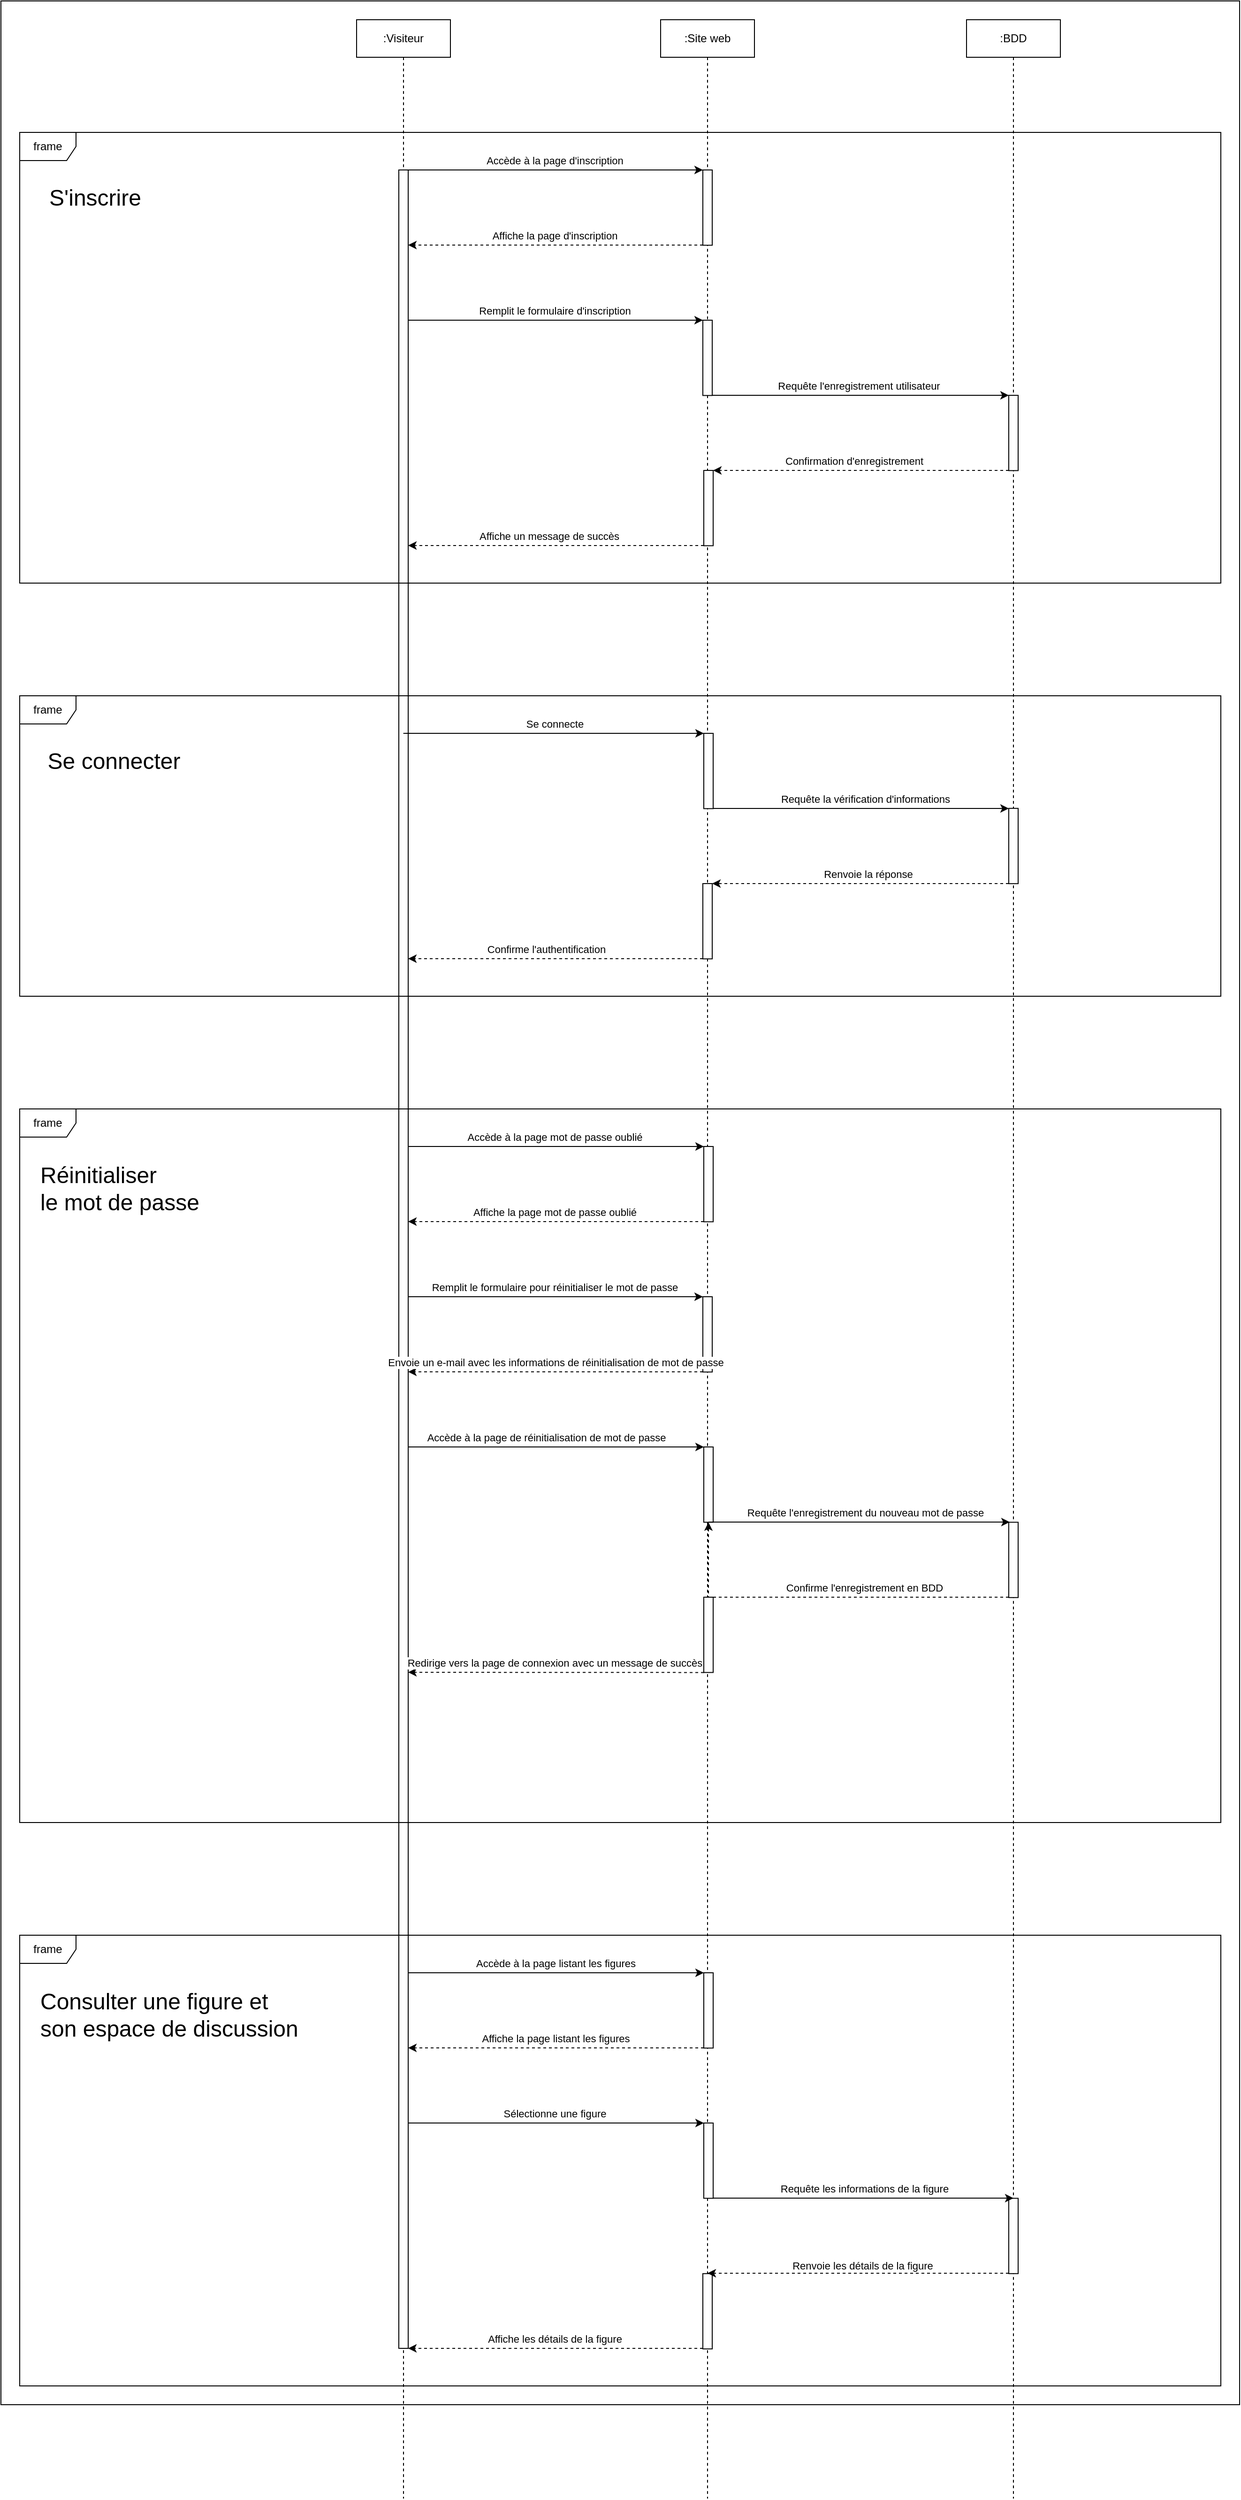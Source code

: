 <mxfile version="21.5.2" type="device">
  <diagram name="Page-1" id="AlQgFYiAesxGKjzgry_K">
    <mxGraphModel dx="3217" dy="1243" grid="1" gridSize="10" guides="1" tooltips="1" connect="1" arrows="1" fold="1" page="1" pageScale="1" pageWidth="827" pageHeight="1169" math="0" shadow="0">
      <root>
        <mxCell id="0" />
        <mxCell id="1" parent="0" />
        <mxCell id="B6xTi430lZFlDptCgqHK-29" value="" style="rounded=0;whiteSpace=wrap;html=1;movable=1;resizable=1;rotatable=1;deletable=1;editable=1;locked=0;connectable=1;labelBackgroundColor=none;" vertex="1" parent="1">
          <mxGeometry x="-340" y="180" width="1320" height="2560" as="geometry" />
        </mxCell>
        <mxCell id="Edj0TxdFYXE61bS8NGij-17" style="edgeStyle=elbowEdgeStyle;rounded=0;orthogonalLoop=1;jettySize=auto;html=1;elbow=vertical;curved=0;" parent="1" target="Edj0TxdFYXE61bS8NGij-15" edge="1">
          <mxGeometry relative="1" as="geometry">
            <mxPoint x="88.833" y="1400" as="sourcePoint" />
            <Array as="points">
              <mxPoint x="250" y="1400" />
            </Array>
          </mxGeometry>
        </mxCell>
        <mxCell id="Edj0TxdFYXE61bS8NGij-18" value="Accède à la page mot de passe oublié" style="edgeLabel;html=1;align=center;verticalAlign=middle;resizable=0;points=[];" parent="Edj0TxdFYXE61bS8NGij-17" vertex="1" connectable="0">
          <mxGeometry x="-0.276" relative="1" as="geometry">
            <mxPoint x="45" y="-10" as="offset" />
          </mxGeometry>
        </mxCell>
        <mxCell id="VzBomBVX7HgXpCq8d6OW-27" value=":Visiteur" style="shape=umlLifeline;perimeter=lifelinePerimeter;whiteSpace=wrap;html=1;container=1;dropTarget=0;collapsible=0;recursiveResize=0;outlineConnect=0;portConstraint=eastwest;newEdgeStyle={&quot;edgeStyle&quot;:&quot;elbowEdgeStyle&quot;,&quot;elbow&quot;:&quot;vertical&quot;,&quot;curved&quot;:0,&quot;rounded&quot;:0};" parent="1" vertex="1">
          <mxGeometry x="39" y="200" width="100" height="2640" as="geometry" />
        </mxCell>
        <mxCell id="VzBomBVX7HgXpCq8d6OW-50" value="" style="html=1;points=[];perimeter=orthogonalPerimeter;outlineConnect=0;targetShapes=umlLifeline;portConstraint=eastwest;newEdgeStyle={&quot;edgeStyle&quot;:&quot;elbowEdgeStyle&quot;,&quot;elbow&quot;:&quot;vertical&quot;,&quot;curved&quot;:0,&quot;rounded&quot;:0};" parent="VzBomBVX7HgXpCq8d6OW-27" vertex="1">
          <mxGeometry x="45" y="160" width="10" height="2320" as="geometry" />
        </mxCell>
        <mxCell id="VzBomBVX7HgXpCq8d6OW-28" value=":Site web" style="shape=umlLifeline;perimeter=lifelinePerimeter;whiteSpace=wrap;html=1;container=1;dropTarget=0;collapsible=0;recursiveResize=0;outlineConnect=0;portConstraint=eastwest;newEdgeStyle={&quot;edgeStyle&quot;:&quot;elbowEdgeStyle&quot;,&quot;elbow&quot;:&quot;vertical&quot;,&quot;curved&quot;:0,&quot;rounded&quot;:0};" parent="1" vertex="1">
          <mxGeometry x="363" y="200" width="100" height="2640" as="geometry" />
        </mxCell>
        <mxCell id="VzBomBVX7HgXpCq8d6OW-47" value="" style="html=1;points=[];perimeter=orthogonalPerimeter;outlineConnect=0;targetShapes=umlLifeline;portConstraint=eastwest;newEdgeStyle={&quot;edgeStyle&quot;:&quot;elbowEdgeStyle&quot;,&quot;elbow&quot;:&quot;vertical&quot;,&quot;curved&quot;:0,&quot;rounded&quot;:0};" parent="VzBomBVX7HgXpCq8d6OW-28" vertex="1">
          <mxGeometry x="45" y="160" width="10" height="80.2" as="geometry" />
        </mxCell>
        <mxCell id="K-DtrOPmyeC8XMphnXIH-2" value="" style="html=1;points=[];perimeter=orthogonalPerimeter;outlineConnect=0;targetShapes=umlLifeline;portConstraint=eastwest;newEdgeStyle={&quot;edgeStyle&quot;:&quot;elbowEdgeStyle&quot;,&quot;elbow&quot;:&quot;vertical&quot;,&quot;curved&quot;:0,&quot;rounded&quot;:0};" parent="VzBomBVX7HgXpCq8d6OW-28" vertex="1">
          <mxGeometry x="45" y="320" width="10" height="80.2" as="geometry" />
        </mxCell>
        <mxCell id="drv3APGmW7GYEXX_s7Kb-21" value="" style="html=1;points=[];perimeter=orthogonalPerimeter;outlineConnect=0;targetShapes=umlLifeline;portConstraint=eastwest;newEdgeStyle={&quot;edgeStyle&quot;:&quot;elbowEdgeStyle&quot;,&quot;elbow&quot;:&quot;vertical&quot;,&quot;curved&quot;:0,&quot;rounded&quot;:0};" parent="VzBomBVX7HgXpCq8d6OW-28" vertex="1">
          <mxGeometry x="46" y="2240" width="10" height="80.2" as="geometry" />
        </mxCell>
        <mxCell id="drv3APGmW7GYEXX_s7Kb-27" value="" style="html=1;points=[];perimeter=orthogonalPerimeter;outlineConnect=0;targetShapes=umlLifeline;portConstraint=eastwest;newEdgeStyle={&quot;edgeStyle&quot;:&quot;elbowEdgeStyle&quot;,&quot;elbow&quot;:&quot;vertical&quot;,&quot;curved&quot;:0,&quot;rounded&quot;:0};" parent="VzBomBVX7HgXpCq8d6OW-28" vertex="1">
          <mxGeometry x="45" y="2400.4" width="10" height="80.2" as="geometry" />
        </mxCell>
        <mxCell id="Edj0TxdFYXE61bS8NGij-8" value="" style="html=1;points=[];perimeter=orthogonalPerimeter;outlineConnect=0;targetShapes=umlLifeline;portConstraint=eastwest;newEdgeStyle={&quot;edgeStyle&quot;:&quot;elbowEdgeStyle&quot;,&quot;elbow&quot;:&quot;vertical&quot;,&quot;curved&quot;:0,&quot;rounded&quot;:0};" parent="VzBomBVX7HgXpCq8d6OW-28" vertex="1">
          <mxGeometry x="46" y="480" width="10" height="80.2" as="geometry" />
        </mxCell>
        <mxCell id="Edj0TxdFYXE61bS8NGij-15" value="" style="html=1;points=[];perimeter=orthogonalPerimeter;outlineConnect=0;targetShapes=umlLifeline;portConstraint=eastwest;newEdgeStyle={&quot;edgeStyle&quot;:&quot;elbowEdgeStyle&quot;,&quot;elbow&quot;:&quot;vertical&quot;,&quot;curved&quot;:0,&quot;rounded&quot;:0};" parent="VzBomBVX7HgXpCq8d6OW-28" vertex="1">
          <mxGeometry x="46" y="1200" width="10" height="80.2" as="geometry" />
        </mxCell>
        <mxCell id="Edj0TxdFYXE61bS8NGij-21" value="" style="html=1;points=[];perimeter=orthogonalPerimeter;outlineConnect=0;targetShapes=umlLifeline;portConstraint=eastwest;newEdgeStyle={&quot;edgeStyle&quot;:&quot;elbowEdgeStyle&quot;,&quot;elbow&quot;:&quot;vertical&quot;,&quot;curved&quot;:0,&quot;rounded&quot;:0};" parent="VzBomBVX7HgXpCq8d6OW-28" vertex="1">
          <mxGeometry x="45" y="1360" width="10" height="80.2" as="geometry" />
        </mxCell>
        <mxCell id="Edj0TxdFYXE61bS8NGij-28" value="" style="html=1;points=[];perimeter=orthogonalPerimeter;outlineConnect=0;targetShapes=umlLifeline;portConstraint=eastwest;newEdgeStyle={&quot;edgeStyle&quot;:&quot;elbowEdgeStyle&quot;,&quot;elbow&quot;:&quot;vertical&quot;,&quot;curved&quot;:0,&quot;rounded&quot;:0};" parent="VzBomBVX7HgXpCq8d6OW-28" vertex="1">
          <mxGeometry x="46" y="2080" width="10" height="80.2" as="geometry" />
        </mxCell>
        <mxCell id="mK7OmSGrJ99h75W3Krdq-23" value="" style="html=1;points=[];perimeter=orthogonalPerimeter;outlineConnect=0;targetShapes=umlLifeline;portConstraint=eastwest;newEdgeStyle={&quot;edgeStyle&quot;:&quot;elbowEdgeStyle&quot;,&quot;elbow&quot;:&quot;vertical&quot;,&quot;curved&quot;:0,&quot;rounded&quot;:0};" parent="VzBomBVX7HgXpCq8d6OW-28" vertex="1">
          <mxGeometry x="46" y="1520" width="10" height="80.2" as="geometry" />
        </mxCell>
        <mxCell id="drv3APGmW7GYEXX_s7Kb-1" value=":BDD" style="shape=umlLifeline;perimeter=lifelinePerimeter;whiteSpace=wrap;html=1;container=1;dropTarget=0;collapsible=0;recursiveResize=0;outlineConnect=0;portConstraint=eastwest;newEdgeStyle={&quot;edgeStyle&quot;:&quot;elbowEdgeStyle&quot;,&quot;elbow&quot;:&quot;vertical&quot;,&quot;curved&quot;:0,&quot;rounded&quot;:0};" parent="1" vertex="1">
          <mxGeometry x="689" y="200" width="100" height="2640" as="geometry" />
        </mxCell>
        <mxCell id="drv3APGmW7GYEXX_s7Kb-24" value="" style="html=1;points=[];perimeter=orthogonalPerimeter;outlineConnect=0;targetShapes=umlLifeline;portConstraint=eastwest;newEdgeStyle={&quot;edgeStyle&quot;:&quot;elbowEdgeStyle&quot;,&quot;elbow&quot;:&quot;vertical&quot;,&quot;curved&quot;:0,&quot;rounded&quot;:0};" parent="drv3APGmW7GYEXX_s7Kb-1" vertex="1">
          <mxGeometry x="45" y="2320.2" width="10" height="80.2" as="geometry" />
        </mxCell>
        <mxCell id="Edj0TxdFYXE61bS8NGij-5" value="" style="html=1;points=[];perimeter=orthogonalPerimeter;outlineConnect=0;targetShapes=umlLifeline;portConstraint=eastwest;newEdgeStyle={&quot;edgeStyle&quot;:&quot;elbowEdgeStyle&quot;,&quot;elbow&quot;:&quot;vertical&quot;,&quot;curved&quot;:0,&quot;rounded&quot;:0};" parent="drv3APGmW7GYEXX_s7Kb-1" vertex="1">
          <mxGeometry x="45" y="400" width="10" height="80.2" as="geometry" />
        </mxCell>
        <mxCell id="mK7OmSGrJ99h75W3Krdq-13" value="" style="html=1;points=[];perimeter=orthogonalPerimeter;outlineConnect=0;targetShapes=umlLifeline;portConstraint=eastwest;newEdgeStyle={&quot;edgeStyle&quot;:&quot;elbowEdgeStyle&quot;,&quot;elbow&quot;:&quot;vertical&quot;,&quot;curved&quot;:0,&quot;rounded&quot;:0};" parent="drv3APGmW7GYEXX_s7Kb-1" vertex="1">
          <mxGeometry x="45" y="839.9" width="10" height="80.2" as="geometry" />
        </mxCell>
        <mxCell id="mK7OmSGrJ99h75W3Krdq-21" value="" style="html=1;points=[];perimeter=orthogonalPerimeter;outlineConnect=0;targetShapes=umlLifeline;portConstraint=eastwest;newEdgeStyle={&quot;edgeStyle&quot;:&quot;elbowEdgeStyle&quot;,&quot;elbow&quot;:&quot;vertical&quot;,&quot;curved&quot;:0,&quot;rounded&quot;:0};" parent="drv3APGmW7GYEXX_s7Kb-1" vertex="1">
          <mxGeometry x="45" y="1600.2" width="10" height="80.2" as="geometry" />
        </mxCell>
        <mxCell id="drv3APGmW7GYEXX_s7Kb-58" value="frame" style="shape=umlFrame;whiteSpace=wrap;html=1;pointerEvents=0;" parent="1" vertex="1">
          <mxGeometry x="-320" y="2240" width="1280" height="480" as="geometry" />
        </mxCell>
        <mxCell id="drv3APGmW7GYEXX_s7Kb-59" value="&lt;div&gt;Consulter une figure et&lt;/div&gt;&lt;div&gt;son espace de discussion&lt;br&gt;&lt;/div&gt;" style="text;html=1;align=left;verticalAlign=middle;resizable=0;points=[];autosize=1;strokeColor=none;fillColor=none;fontSize=24;" parent="1" vertex="1">
          <mxGeometry x="-300" y="2290" width="300" height="70" as="geometry" />
        </mxCell>
        <mxCell id="drv3APGmW7GYEXX_s7Kb-60" value="frame" style="shape=umlFrame;whiteSpace=wrap;html=1;pointerEvents=0;" parent="1" vertex="1">
          <mxGeometry x="-320" y="320" width="1280" height="480" as="geometry" />
        </mxCell>
        <mxCell id="drv3APGmW7GYEXX_s7Kb-61" value="S&#39;inscrire" style="text;html=1;align=center;verticalAlign=middle;resizable=0;points=[];autosize=1;strokeColor=none;fillColor=none;fontSize=24;" parent="1" vertex="1">
          <mxGeometry x="-300" y="370" width="120" height="40" as="geometry" />
        </mxCell>
        <mxCell id="Edj0TxdFYXE61bS8NGij-1" style="edgeStyle=elbowEdgeStyle;rounded=0;orthogonalLoop=1;jettySize=auto;html=1;elbow=vertical;curved=0;dashed=1;" parent="1" source="VzBomBVX7HgXpCq8d6OW-47" edge="1">
          <mxGeometry relative="1" as="geometry">
            <mxPoint x="94" y="440" as="targetPoint" />
            <Array as="points">
              <mxPoint x="270" y="440" />
            </Array>
          </mxGeometry>
        </mxCell>
        <mxCell id="Edj0TxdFYXE61bS8NGij-2" value="Affiche la page d&#39;inscription" style="edgeLabel;html=1;align=center;verticalAlign=middle;resizable=0;points=[];" parent="Edj0TxdFYXE61bS8NGij-1" vertex="1" connectable="0">
          <mxGeometry x="-0.232" y="-1" relative="1" as="geometry">
            <mxPoint x="-38" y="-9" as="offset" />
          </mxGeometry>
        </mxCell>
        <mxCell id="Edj0TxdFYXE61bS8NGij-3" style="edgeStyle=elbowEdgeStyle;rounded=0;orthogonalLoop=1;jettySize=auto;html=1;elbow=vertical;curved=0;" parent="1" target="K-DtrOPmyeC8XMphnXIH-2" edge="1">
          <mxGeometry relative="1" as="geometry">
            <mxPoint x="94" y="520" as="sourcePoint" />
            <Array as="points">
              <mxPoint x="310" y="520" />
            </Array>
          </mxGeometry>
        </mxCell>
        <mxCell id="Edj0TxdFYXE61bS8NGij-4" value="Remplit le formulaire d&#39;inscription" style="edgeLabel;html=1;align=center;verticalAlign=middle;resizable=0;points=[];" parent="Edj0TxdFYXE61bS8NGij-3" vertex="1" connectable="0">
          <mxGeometry x="-0.396" y="1" relative="1" as="geometry">
            <mxPoint x="61" y="-9" as="offset" />
          </mxGeometry>
        </mxCell>
        <mxCell id="Edj0TxdFYXE61bS8NGij-6" style="edgeStyle=elbowEdgeStyle;rounded=0;orthogonalLoop=1;jettySize=auto;html=1;elbow=vertical;curved=0;" parent="1" source="K-DtrOPmyeC8XMphnXIH-2" target="Edj0TxdFYXE61bS8NGij-5" edge="1">
          <mxGeometry relative="1" as="geometry" />
        </mxCell>
        <mxCell id="Edj0TxdFYXE61bS8NGij-7" value="Requête l&#39;enregistrement utilisateur" style="edgeLabel;html=1;align=center;verticalAlign=middle;resizable=0;points=[];" parent="Edj0TxdFYXE61bS8NGij-6" vertex="1" connectable="0">
          <mxGeometry x="-0.365" y="-1" relative="1" as="geometry">
            <mxPoint x="55" y="-11" as="offset" />
          </mxGeometry>
        </mxCell>
        <mxCell id="Edj0TxdFYXE61bS8NGij-9" style="edgeStyle=elbowEdgeStyle;rounded=0;orthogonalLoop=1;jettySize=auto;html=1;elbow=vertical;curved=0;dashed=1;" parent="1" source="Edj0TxdFYXE61bS8NGij-5" target="Edj0TxdFYXE61bS8NGij-8" edge="1">
          <mxGeometry relative="1" as="geometry" />
        </mxCell>
        <mxCell id="Edj0TxdFYXE61bS8NGij-10" value="Confirmation d&#39;enregistrement" style="edgeLabel;html=1;align=center;verticalAlign=middle;resizable=0;points=[];" parent="Edj0TxdFYXE61bS8NGij-9" vertex="1" connectable="0">
          <mxGeometry x="0.248" y="1" relative="1" as="geometry">
            <mxPoint x="31" y="-11" as="offset" />
          </mxGeometry>
        </mxCell>
        <mxCell id="Edj0TxdFYXE61bS8NGij-11" style="edgeStyle=elbowEdgeStyle;rounded=0;orthogonalLoop=1;jettySize=auto;html=1;elbow=vertical;curved=0;dashed=1;" parent="1" source="Edj0TxdFYXE61bS8NGij-8" edge="1">
          <mxGeometry relative="1" as="geometry">
            <mxPoint x="94" y="760" as="targetPoint" />
            <Array as="points">
              <mxPoint x="270" y="760" />
            </Array>
          </mxGeometry>
        </mxCell>
        <mxCell id="Edj0TxdFYXE61bS8NGij-12" value="Affiche un message de succès" style="edgeLabel;html=1;align=center;verticalAlign=middle;resizable=0;points=[];" parent="Edj0TxdFYXE61bS8NGij-11" vertex="1" connectable="0">
          <mxGeometry x="0.048" y="-2" relative="1" as="geometry">
            <mxPoint y="-8" as="offset" />
          </mxGeometry>
        </mxCell>
        <mxCell id="Edj0TxdFYXE61bS8NGij-13" style="edgeStyle=elbowEdgeStyle;rounded=0;orthogonalLoop=1;jettySize=auto;html=1;elbow=vertical;curved=0;" parent="1" source="VzBomBVX7HgXpCq8d6OW-50" target="VzBomBVX7HgXpCq8d6OW-47" edge="1">
          <mxGeometry relative="1" as="geometry">
            <Array as="points">
              <mxPoint x="220" y="360" />
            </Array>
          </mxGeometry>
        </mxCell>
        <mxCell id="Edj0TxdFYXE61bS8NGij-14" value="Accède à la page d&#39;inscription" style="edgeLabel;html=1;align=center;verticalAlign=middle;resizable=0;points=[];" parent="Edj0TxdFYXE61bS8NGij-13" vertex="1" connectable="0">
          <mxGeometry x="-0.068" y="2" relative="1" as="geometry">
            <mxPoint x="9" y="-8" as="offset" />
          </mxGeometry>
        </mxCell>
        <mxCell id="Edj0TxdFYXE61bS8NGij-19" style="edgeStyle=elbowEdgeStyle;rounded=0;orthogonalLoop=1;jettySize=auto;html=1;elbow=vertical;curved=0;dashed=1;" parent="1" source="Edj0TxdFYXE61bS8NGij-15" edge="1">
          <mxGeometry relative="1" as="geometry">
            <mxPoint x="94" y="1480" as="targetPoint" />
            <Array as="points">
              <mxPoint x="230" y="1480" />
            </Array>
          </mxGeometry>
        </mxCell>
        <mxCell id="Edj0TxdFYXE61bS8NGij-20" value="Affiche la page mot de passe oublié" style="edgeLabel;html=1;align=center;verticalAlign=middle;resizable=0;points=[];" parent="Edj0TxdFYXE61bS8NGij-19" vertex="1" connectable="0">
          <mxGeometry x="0.467" y="-2" relative="1" as="geometry">
            <mxPoint x="72" y="-8" as="offset" />
          </mxGeometry>
        </mxCell>
        <mxCell id="Edj0TxdFYXE61bS8NGij-22" style="edgeStyle=elbowEdgeStyle;rounded=0;orthogonalLoop=1;jettySize=auto;html=1;elbow=vertical;curved=0;" parent="1" target="Edj0TxdFYXE61bS8NGij-21" edge="1">
          <mxGeometry relative="1" as="geometry">
            <mxPoint x="94" y="1560" as="sourcePoint" />
            <Array as="points">
              <mxPoint x="270" y="1560" />
            </Array>
          </mxGeometry>
        </mxCell>
        <mxCell id="Edj0TxdFYXE61bS8NGij-23" value="Remplit le formulaire pour réinitialiser le mot de passe" style="edgeLabel;html=1;align=center;verticalAlign=middle;resizable=0;points=[];" parent="Edj0TxdFYXE61bS8NGij-22" vertex="1" connectable="0">
          <mxGeometry x="0.306" relative="1" as="geometry">
            <mxPoint x="-49" y="-10" as="offset" />
          </mxGeometry>
        </mxCell>
        <mxCell id="Edj0TxdFYXE61bS8NGij-24" style="edgeStyle=elbowEdgeStyle;rounded=0;orthogonalLoop=1;jettySize=auto;html=1;elbow=vertical;curved=0;dashed=1;" parent="1" source="Edj0TxdFYXE61bS8NGij-21" edge="1">
          <mxGeometry relative="1" as="geometry">
            <mxPoint x="94" y="1640" as="targetPoint" />
            <Array as="points">
              <mxPoint x="210" y="1640" />
            </Array>
          </mxGeometry>
        </mxCell>
        <mxCell id="Edj0TxdFYXE61bS8NGij-25" value="Envoie un e-mail avec les informations de réinitialisation de mot de passe" style="edgeLabel;html=1;align=center;verticalAlign=middle;resizable=0;points=[];" parent="Edj0TxdFYXE61bS8NGij-24" vertex="1" connectable="0">
          <mxGeometry x="0.138" relative="1" as="geometry">
            <mxPoint x="21" y="-10" as="offset" />
          </mxGeometry>
        </mxCell>
        <mxCell id="Edj0TxdFYXE61bS8NGij-26" value="frame" style="shape=umlFrame;whiteSpace=wrap;html=1;pointerEvents=0;" parent="1" vertex="1">
          <mxGeometry x="-320" y="1360" width="1280" height="760" as="geometry" />
        </mxCell>
        <mxCell id="Edj0TxdFYXE61bS8NGij-27" value="&lt;div&gt;Réinitialiser&lt;/div&gt;&lt;div&gt;le mot de passe&lt;/div&gt;" style="text;html=1;align=left;verticalAlign=middle;resizable=0;points=[];autosize=1;strokeColor=none;fillColor=none;fontSize=24;" parent="1" vertex="1">
          <mxGeometry x="-300" y="1410" width="190" height="70" as="geometry" />
        </mxCell>
        <mxCell id="Edj0TxdFYXE61bS8NGij-29" style="edgeStyle=elbowEdgeStyle;rounded=0;orthogonalLoop=1;jettySize=auto;html=1;elbow=vertical;curved=0;" parent="1" target="Edj0TxdFYXE61bS8NGij-28" edge="1">
          <mxGeometry relative="1" as="geometry">
            <mxPoint x="94" y="2280" as="sourcePoint" />
            <Array as="points">
              <mxPoint x="320" y="2280" />
            </Array>
          </mxGeometry>
        </mxCell>
        <mxCell id="Edj0TxdFYXE61bS8NGij-30" value="Accède à la page listant les figures" style="edgeLabel;html=1;align=center;verticalAlign=middle;resizable=0;points=[];" parent="Edj0TxdFYXE61bS8NGij-29" vertex="1" connectable="0">
          <mxGeometry x="-0.324" relative="1" as="geometry">
            <mxPoint x="50" y="-10" as="offset" />
          </mxGeometry>
        </mxCell>
        <mxCell id="Edj0TxdFYXE61bS8NGij-31" style="edgeStyle=elbowEdgeStyle;rounded=0;orthogonalLoop=1;jettySize=auto;html=1;elbow=vertical;curved=0;dashed=1;" parent="1" source="Edj0TxdFYXE61bS8NGij-28" edge="1">
          <mxGeometry relative="1" as="geometry">
            <mxPoint x="94" y="2360" as="targetPoint" />
            <Array as="points">
              <mxPoint x="310" y="2360" />
            </Array>
          </mxGeometry>
        </mxCell>
        <mxCell id="Edj0TxdFYXE61bS8NGij-32" value="Affiche la page listant les figures" style="edgeLabel;html=1;align=center;verticalAlign=middle;resizable=0;points=[];" parent="Edj0TxdFYXE61bS8NGij-31" vertex="1" connectable="0">
          <mxGeometry x="0.477" y="2" relative="1" as="geometry">
            <mxPoint x="74" y="-12" as="offset" />
          </mxGeometry>
        </mxCell>
        <mxCell id="mK7OmSGrJ99h75W3Krdq-1" style="edgeStyle=elbowEdgeStyle;rounded=0;orthogonalLoop=1;jettySize=auto;html=1;elbow=vertical;curved=0;" parent="1" target="mK7OmSGrJ99h75W3Krdq-3" edge="1">
          <mxGeometry relative="1" as="geometry">
            <mxPoint x="88.833" y="960" as="sourcePoint" />
            <Array as="points">
              <mxPoint x="250" y="960" />
            </Array>
          </mxGeometry>
        </mxCell>
        <mxCell id="mK7OmSGrJ99h75W3Krdq-2" value="Se connecte" style="edgeLabel;html=1;align=center;verticalAlign=middle;resizable=0;points=[];" parent="mK7OmSGrJ99h75W3Krdq-1" vertex="1" connectable="0">
          <mxGeometry x="-0.276" relative="1" as="geometry">
            <mxPoint x="45" y="-10" as="offset" />
          </mxGeometry>
        </mxCell>
        <mxCell id="mK7OmSGrJ99h75W3Krdq-14" style="edgeStyle=elbowEdgeStyle;rounded=0;orthogonalLoop=1;jettySize=auto;html=1;elbow=vertical;curved=0;" parent="1" source="mK7OmSGrJ99h75W3Krdq-3" target="mK7OmSGrJ99h75W3Krdq-13" edge="1">
          <mxGeometry relative="1" as="geometry" />
        </mxCell>
        <mxCell id="mK7OmSGrJ99h75W3Krdq-15" value="Requête la vérification d&#39;informations" style="edgeLabel;html=1;align=center;verticalAlign=middle;resizable=0;points=[];" parent="mK7OmSGrJ99h75W3Krdq-14" vertex="1" connectable="0">
          <mxGeometry x="-0.293" relative="1" as="geometry">
            <mxPoint x="50" y="-10" as="offset" />
          </mxGeometry>
        </mxCell>
        <mxCell id="mK7OmSGrJ99h75W3Krdq-3" value="" style="html=1;points=[];perimeter=orthogonalPerimeter;outlineConnect=0;targetShapes=umlLifeline;portConstraint=eastwest;newEdgeStyle={&quot;edgeStyle&quot;:&quot;elbowEdgeStyle&quot;,&quot;elbow&quot;:&quot;vertical&quot;,&quot;curved&quot;:0,&quot;rounded&quot;:0};" parent="1" vertex="1">
          <mxGeometry x="409" y="960" width="10" height="80.2" as="geometry" />
        </mxCell>
        <mxCell id="mK7OmSGrJ99h75W3Krdq-4" value="" style="html=1;points=[];perimeter=orthogonalPerimeter;outlineConnect=0;targetShapes=umlLifeline;portConstraint=eastwest;newEdgeStyle={&quot;edgeStyle&quot;:&quot;elbowEdgeStyle&quot;,&quot;elbow&quot;:&quot;vertical&quot;,&quot;curved&quot;:0,&quot;rounded&quot;:0};" parent="1" vertex="1">
          <mxGeometry x="408" y="1120" width="10" height="80.2" as="geometry" />
        </mxCell>
        <mxCell id="mK7OmSGrJ99h75W3Krdq-9" style="edgeStyle=elbowEdgeStyle;rounded=0;orthogonalLoop=1;jettySize=auto;html=1;elbow=vertical;curved=0;dashed=1;" parent="1" source="mK7OmSGrJ99h75W3Krdq-4" edge="1">
          <mxGeometry relative="1" as="geometry">
            <mxPoint x="94" y="1200" as="targetPoint" />
            <Array as="points">
              <mxPoint x="210" y="1200" />
            </Array>
          </mxGeometry>
        </mxCell>
        <mxCell id="mK7OmSGrJ99h75W3Krdq-10" value="Confirme l&#39;authentification" style="edgeLabel;html=1;align=center;verticalAlign=middle;resizable=0;points=[];" parent="mK7OmSGrJ99h75W3Krdq-9" vertex="1" connectable="0">
          <mxGeometry x="0.138" relative="1" as="geometry">
            <mxPoint x="11" y="-10" as="offset" />
          </mxGeometry>
        </mxCell>
        <mxCell id="mK7OmSGrJ99h75W3Krdq-11" value="frame" style="shape=umlFrame;whiteSpace=wrap;html=1;pointerEvents=0;" parent="1" vertex="1">
          <mxGeometry x="-320" y="920" width="1280" height="320" as="geometry" />
        </mxCell>
        <mxCell id="mK7OmSGrJ99h75W3Krdq-12" value="Se connecter" style="text;html=1;align=center;verticalAlign=middle;resizable=0;points=[];autosize=1;strokeColor=none;fillColor=none;fontSize=24;" parent="1" vertex="1">
          <mxGeometry x="-300" y="970" width="160" height="40" as="geometry" />
        </mxCell>
        <mxCell id="mK7OmSGrJ99h75W3Krdq-16" style="edgeStyle=elbowEdgeStyle;rounded=0;orthogonalLoop=1;jettySize=auto;html=1;elbow=vertical;curved=0;dashed=1;" parent="1" source="mK7OmSGrJ99h75W3Krdq-13" target="mK7OmSGrJ99h75W3Krdq-4" edge="1">
          <mxGeometry relative="1" as="geometry" />
        </mxCell>
        <mxCell id="mK7OmSGrJ99h75W3Krdq-17" value="Renvoie la réponse" style="edgeLabel;html=1;align=center;verticalAlign=middle;resizable=0;points=[];" parent="mK7OmSGrJ99h75W3Krdq-16" vertex="1" connectable="0">
          <mxGeometry x="0.188" relative="1" as="geometry">
            <mxPoint x="37" y="-10" as="offset" />
          </mxGeometry>
        </mxCell>
        <mxCell id="mK7OmSGrJ99h75W3Krdq-22" style="edgeStyle=elbowEdgeStyle;rounded=0;orthogonalLoop=1;jettySize=auto;html=1;elbow=vertical;curved=0;" parent="1" edge="1">
          <mxGeometry relative="1" as="geometry">
            <mxPoint x="414" y="1800.0" as="sourcePoint" />
            <mxPoint x="735" y="1800.133" as="targetPoint" />
          </mxGeometry>
        </mxCell>
        <mxCell id="mK7OmSGrJ99h75W3Krdq-26" value="Requête l&#39;enregistrement du nouveau mot de passe" style="edgeLabel;html=1;align=center;verticalAlign=middle;resizable=0;points=[];" parent="mK7OmSGrJ99h75W3Krdq-22" vertex="1" connectable="0">
          <mxGeometry x="-0.519" y="2" relative="1" as="geometry">
            <mxPoint x="90" y="-8" as="offset" />
          </mxGeometry>
        </mxCell>
        <mxCell id="mK7OmSGrJ99h75W3Krdq-24" style="edgeStyle=elbowEdgeStyle;rounded=0;orthogonalLoop=1;jettySize=auto;html=1;elbow=vertical;curved=0;dashed=1;" parent="1" source="mK7OmSGrJ99h75W3Krdq-21" target="mK7OmSGrJ99h75W3Krdq-23" edge="1">
          <mxGeometry relative="1" as="geometry">
            <Array as="points">
              <mxPoint x="590" y="1880" />
              <mxPoint x="480" y="1800" />
            </Array>
          </mxGeometry>
        </mxCell>
        <mxCell id="mK7OmSGrJ99h75W3Krdq-27" value="Confirme l&#39;enregistrement en BDD" style="edgeLabel;html=1;align=center;verticalAlign=middle;resizable=0;points=[];" parent="mK7OmSGrJ99h75W3Krdq-24" vertex="1" connectable="0">
          <mxGeometry x="0.229" y="-2" relative="1" as="geometry">
            <mxPoint x="91" y="-8" as="offset" />
          </mxGeometry>
        </mxCell>
        <mxCell id="B6xTi430lZFlDptCgqHK-19" style="edgeStyle=elbowEdgeStyle;rounded=0;orthogonalLoop=1;jettySize=auto;html=1;elbow=vertical;curved=0;" edge="1" parent="1" source="VzBomBVX7HgXpCq8d6OW-50" target="mK7OmSGrJ99h75W3Krdq-23">
          <mxGeometry relative="1" as="geometry">
            <Array as="points">
              <mxPoint x="252" y="1720" />
            </Array>
          </mxGeometry>
        </mxCell>
        <mxCell id="B6xTi430lZFlDptCgqHK-20" value="Accède à la page de réinitialisation de mot de passe" style="edgeLabel;html=1;align=center;verticalAlign=middle;resizable=0;points=[];" vertex="1" connectable="0" parent="B6xTi430lZFlDptCgqHK-19">
          <mxGeometry x="-0.204" y="2" relative="1" as="geometry">
            <mxPoint x="21" y="-8" as="offset" />
          </mxGeometry>
        </mxCell>
        <mxCell id="B6xTi430lZFlDptCgqHK-22" style="edgeStyle=elbowEdgeStyle;rounded=0;orthogonalLoop=1;jettySize=auto;html=1;elbow=vertical;curved=0;dashed=1;" edge="1" parent="1">
          <mxGeometry relative="1" as="geometry">
            <mxPoint x="409" y="1960.203" as="sourcePoint" />
            <mxPoint x="94" y="1960.203" as="targetPoint" />
          </mxGeometry>
        </mxCell>
        <mxCell id="B6xTi430lZFlDptCgqHK-23" value="Redirige vers la page de connexion avec un message de succès" style="edgeLabel;html=1;align=center;verticalAlign=middle;resizable=0;points=[];" vertex="1" connectable="0" parent="B6xTi430lZFlDptCgqHK-22">
          <mxGeometry x="0.293" y="1" relative="1" as="geometry">
            <mxPoint x="45" y="-11" as="offset" />
          </mxGeometry>
        </mxCell>
        <mxCell id="B6xTi430lZFlDptCgqHK-21" value="" style="html=1;points=[];perimeter=orthogonalPerimeter;outlineConnect=0;targetShapes=umlLifeline;portConstraint=eastwest;newEdgeStyle={&quot;edgeStyle&quot;:&quot;elbowEdgeStyle&quot;,&quot;elbow&quot;:&quot;vertical&quot;,&quot;curved&quot;:0,&quot;rounded&quot;:0};" vertex="1" parent="1">
          <mxGeometry x="409" y="1880" width="10" height="80.2" as="geometry" />
        </mxCell>
        <mxCell id="B6xTi430lZFlDptCgqHK-25" style="edgeStyle=elbowEdgeStyle;rounded=0;orthogonalLoop=1;jettySize=auto;html=1;elbow=vertical;curved=0;startArrow=classic;startFill=1;endArrow=none;endFill=0;" edge="1" parent="1">
          <mxGeometry relative="1" as="geometry">
            <mxPoint x="409" y="2440" as="sourcePoint" />
            <mxPoint x="94" y="2440" as="targetPoint" />
          </mxGeometry>
        </mxCell>
        <mxCell id="B6xTi430lZFlDptCgqHK-26" value="Sélectionne une figure" style="edgeLabel;html=1;align=center;verticalAlign=middle;resizable=0;points=[];" vertex="1" connectable="0" parent="B6xTi430lZFlDptCgqHK-25">
          <mxGeometry x="0.06" relative="1" as="geometry">
            <mxPoint x="8" y="-10" as="offset" />
          </mxGeometry>
        </mxCell>
        <mxCell id="B6xTi430lZFlDptCgqHK-30" style="edgeStyle=elbowEdgeStyle;rounded=0;orthogonalLoop=1;jettySize=auto;html=1;elbow=vertical;curved=0;dashed=1;" edge="1" parent="1" source="drv3APGmW7GYEXX_s7Kb-24" target="drv3APGmW7GYEXX_s7Kb-27">
          <mxGeometry relative="1" as="geometry">
            <Array as="points">
              <mxPoint x="680" y="2600" />
            </Array>
          </mxGeometry>
        </mxCell>
        <mxCell id="B6xTi430lZFlDptCgqHK-31" value="Renvoie les détails de la figure" style="edgeLabel;html=1;align=center;verticalAlign=middle;resizable=0;points=[];" vertex="1" connectable="0" parent="B6xTi430lZFlDptCgqHK-30">
          <mxGeometry x="-0.296" y="2" relative="1" as="geometry">
            <mxPoint x="-43" y="-10" as="offset" />
          </mxGeometry>
        </mxCell>
        <mxCell id="B6xTi430lZFlDptCgqHK-32" style="edgeStyle=elbowEdgeStyle;rounded=0;orthogonalLoop=1;jettySize=auto;html=1;elbow=vertical;curved=0;" edge="1" parent="1" source="drv3APGmW7GYEXX_s7Kb-21" target="drv3APGmW7GYEXX_s7Kb-24">
          <mxGeometry relative="1" as="geometry">
            <Array as="points">
              <mxPoint x="577" y="2520" />
            </Array>
          </mxGeometry>
        </mxCell>
        <mxCell id="B6xTi430lZFlDptCgqHK-33" value="Requête les informations de la figure" style="edgeLabel;html=1;align=center;verticalAlign=middle;resizable=0;points=[];" vertex="1" connectable="0" parent="B6xTi430lZFlDptCgqHK-32">
          <mxGeometry x="-0.075" y="3" relative="1" as="geometry">
            <mxPoint x="13" y="-7" as="offset" />
          </mxGeometry>
        </mxCell>
        <mxCell id="B6xTi430lZFlDptCgqHK-34" style="edgeStyle=elbowEdgeStyle;rounded=0;orthogonalLoop=1;jettySize=auto;html=1;elbow=vertical;curved=0;dashed=1;" edge="1" parent="1">
          <mxGeometry relative="1" as="geometry">
            <mxPoint x="408" y="2680.004" as="sourcePoint" />
            <mxPoint x="94" y="2680.004" as="targetPoint" />
          </mxGeometry>
        </mxCell>
        <mxCell id="B6xTi430lZFlDptCgqHK-35" value="Affiche les détails de la figure" style="edgeLabel;html=1;align=center;verticalAlign=middle;resizable=0;points=[];" vertex="1" connectable="0" parent="B6xTi430lZFlDptCgqHK-34">
          <mxGeometry x="-0.202" y="-1" relative="1" as="geometry">
            <mxPoint x="-33" y="-9" as="offset" />
          </mxGeometry>
        </mxCell>
      </root>
    </mxGraphModel>
  </diagram>
</mxfile>
